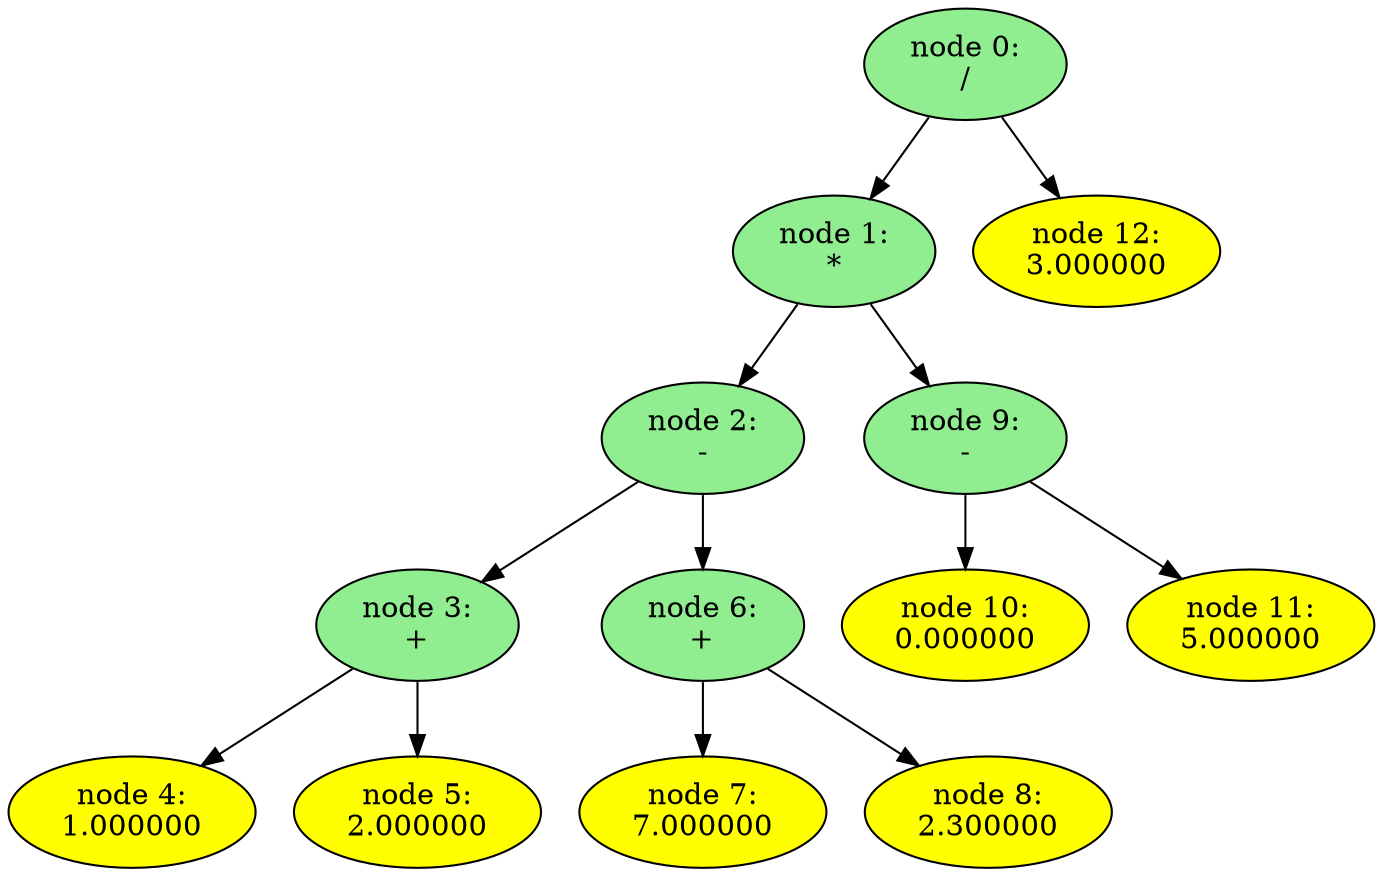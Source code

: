 digraph "output_files/graph15" {
"node 0:
/";
	"node 0:
/"[style="filled",fillcolor="lightgreen"]
	"node 0:
/"->"node 1:
*";
	"node 1:
*"[style="filled",fillcolor="lightgreen"]
	"node 1:
*"->"node 2:
-";
	"node 2:
-"[style="filled",fillcolor="lightgreen"]
	"node 2:
-"->"node 3:
+";
	"node 3:
+"[style="filled",fillcolor="lightgreen"]
	"node 3:
+"->"node 4:
1.000000";
	"node 4:
1.000000"[style="filled",fillcolor="yellow"]
	"node 3:
+"->"node 5:
2.000000";
	"node 5:
2.000000"[style="filled",fillcolor="yellow"]
	"node 2:
-"->"node 6:
+";
	"node 6:
+"[style="filled",fillcolor="lightgreen"]
	"node 6:
+"->"node 7:
7.000000";
	"node 7:
7.000000"[style="filled",fillcolor="yellow"]
	"node 6:
+"->"node 8:
2.300000";
	"node 8:
2.300000"[style="filled",fillcolor="yellow"]
	"node 1:
*"->"node 9:
-";
	"node 9:
-"[style="filled",fillcolor="lightgreen"]
	"node 9:
-"->"node 10:
0.000000";
	"node 10:
0.000000"[style="filled",fillcolor="yellow"]
	"node 9:
-"->"node 11:
5.000000";
	"node 11:
5.000000"[style="filled",fillcolor="yellow"]
	"node 0:
/"->"node 12:
3.000000";
	"node 12:
3.000000"[style="filled",fillcolor="yellow"]
}
